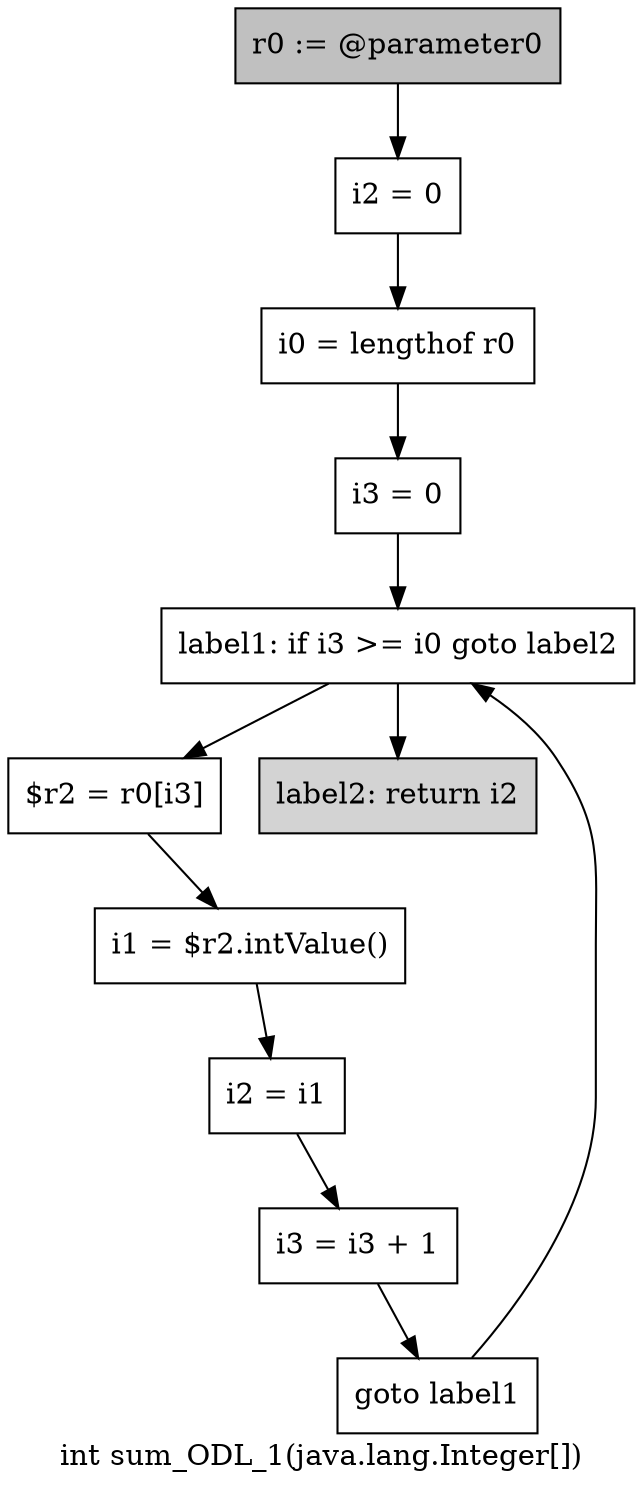 digraph "int sum_ODL_1(java.lang.Integer[])" {
    label="int sum_ODL_1(java.lang.Integer[])";
    node [shape=box];
    "0" [style=filled,fillcolor=gray,label="r0 := @parameter0",];
    "1" [label="i2 = 0",];
    "0"->"1";
    "2" [label="i0 = lengthof r0",];
    "1"->"2";
    "3" [label="i3 = 0",];
    "2"->"3";
    "4" [label="label1: if i3 >= i0 goto label2",];
    "3"->"4";
    "5" [label="$r2 = r0[i3]",];
    "4"->"5";
    "10" [style=filled,fillcolor=lightgray,label="label2: return i2",];
    "4"->"10";
    "6" [label="i1 = $r2.intValue()",];
    "5"->"6";
    "7" [label="i2 = i1",];
    "6"->"7";
    "8" [label="i3 = i3 + 1",];
    "7"->"8";
    "9" [label="goto label1",];
    "8"->"9";
    "9"->"4";
}
